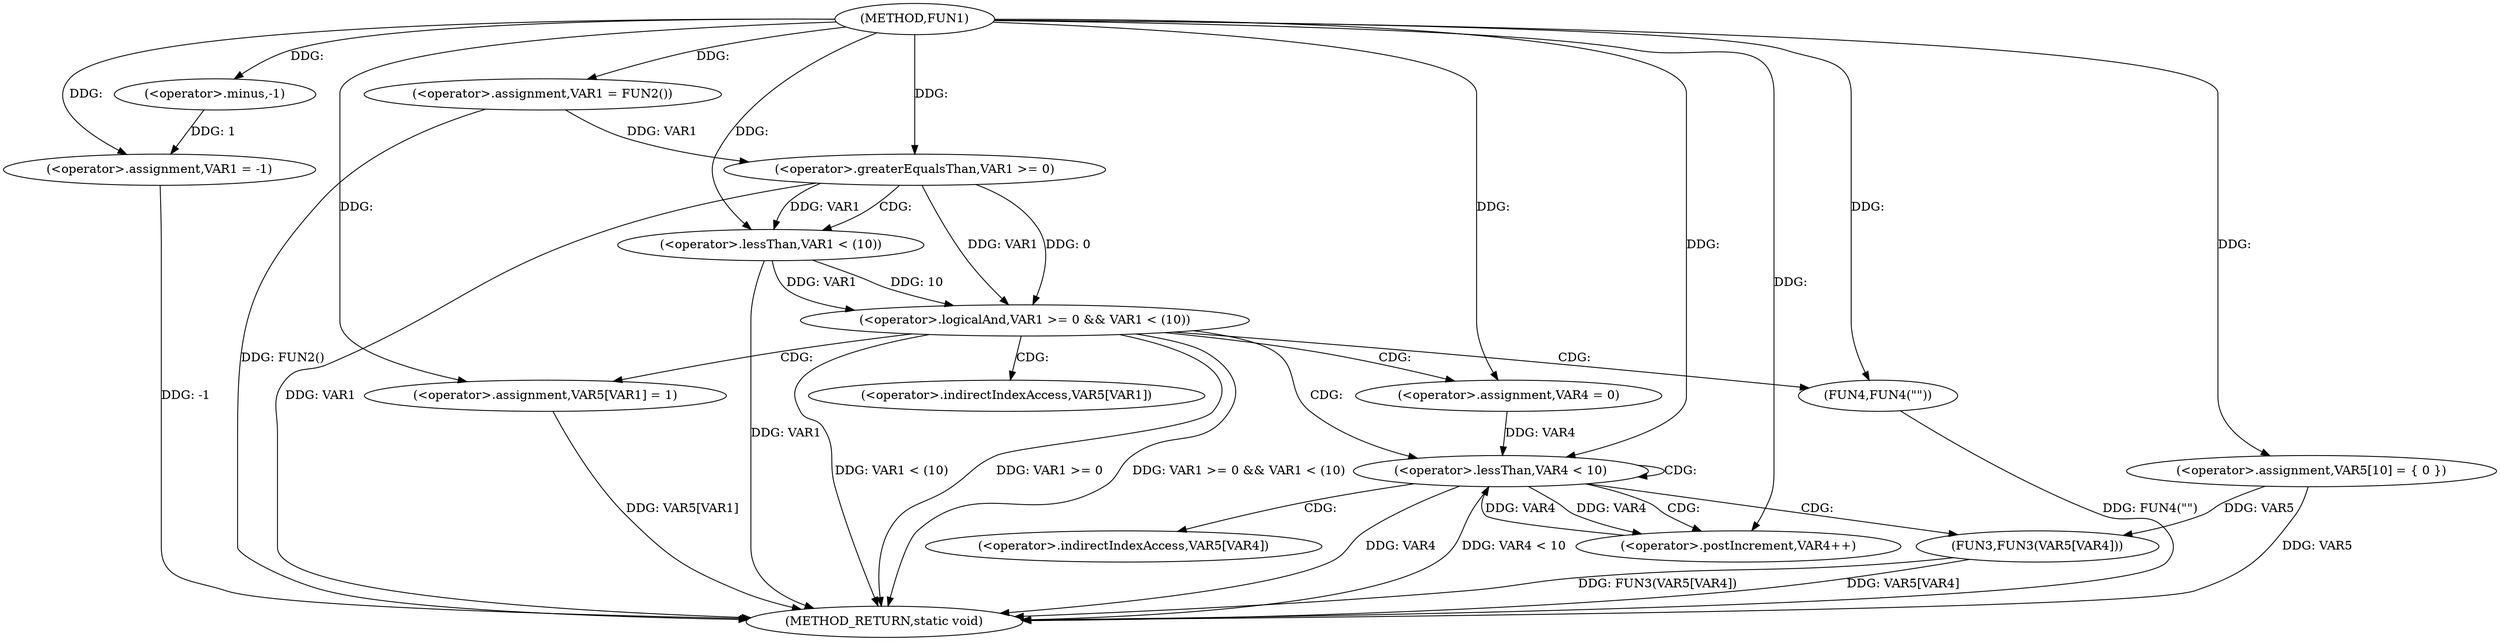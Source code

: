 digraph FUN1 {  
"1000100" [label = "(METHOD,FUN1)" ]
"1000151" [label = "(METHOD_RETURN,static void)" ]
"1000103" [label = "(<operator>.assignment,VAR1 = -1)" ]
"1000105" [label = "(<operator>.minus,-1)" ]
"1000109" [label = "(<operator>.assignment,VAR1 = FUN2())" ]
"1000117" [label = "(<operator>.assignment,VAR5[10] = { 0 })" ]
"1000120" [label = "(<operator>.logicalAnd,VAR1 >= 0 && VAR1 < (10))" ]
"1000121" [label = "(<operator>.greaterEqualsThan,VAR1 >= 0)" ]
"1000124" [label = "(<operator>.lessThan,VAR1 < (10))" ]
"1000128" [label = "(<operator>.assignment,VAR5[VAR1] = 1)" ]
"1000134" [label = "(<operator>.assignment,VAR4 = 0)" ]
"1000137" [label = "(<operator>.lessThan,VAR4 < 10)" ]
"1000140" [label = "(<operator>.postIncrement,VAR4++)" ]
"1000143" [label = "(FUN3,FUN3(VAR5[VAR4]))" ]
"1000149" [label = "(FUN4,FUN4(\"\"))" ]
"1000129" [label = "(<operator>.indirectIndexAccess,VAR5[VAR1])" ]
"1000144" [label = "(<operator>.indirectIndexAccess,VAR5[VAR4])" ]
  "1000124" -> "1000151"  [ label = "DDG: VAR1"] 
  "1000103" -> "1000151"  [ label = "DDG: -1"] 
  "1000120" -> "1000151"  [ label = "DDG: VAR1 >= 0"] 
  "1000149" -> "1000151"  [ label = "DDG: FUN4(\"\")"] 
  "1000117" -> "1000151"  [ label = "DDG: VAR5"] 
  "1000120" -> "1000151"  [ label = "DDG: VAR1 >= 0 && VAR1 < (10)"] 
  "1000109" -> "1000151"  [ label = "DDG: FUN2()"] 
  "1000120" -> "1000151"  [ label = "DDG: VAR1 < (10)"] 
  "1000128" -> "1000151"  [ label = "DDG: VAR5[VAR1]"] 
  "1000143" -> "1000151"  [ label = "DDG: VAR5[VAR4]"] 
  "1000143" -> "1000151"  [ label = "DDG: FUN3(VAR5[VAR4])"] 
  "1000121" -> "1000151"  [ label = "DDG: VAR1"] 
  "1000137" -> "1000151"  [ label = "DDG: VAR4"] 
  "1000137" -> "1000151"  [ label = "DDG: VAR4 < 10"] 
  "1000105" -> "1000103"  [ label = "DDG: 1"] 
  "1000100" -> "1000103"  [ label = "DDG: "] 
  "1000100" -> "1000105"  [ label = "DDG: "] 
  "1000100" -> "1000109"  [ label = "DDG: "] 
  "1000100" -> "1000117"  [ label = "DDG: "] 
  "1000121" -> "1000120"  [ label = "DDG: VAR1"] 
  "1000121" -> "1000120"  [ label = "DDG: 0"] 
  "1000109" -> "1000121"  [ label = "DDG: VAR1"] 
  "1000100" -> "1000121"  [ label = "DDG: "] 
  "1000124" -> "1000120"  [ label = "DDG: VAR1"] 
  "1000124" -> "1000120"  [ label = "DDG: 10"] 
  "1000121" -> "1000124"  [ label = "DDG: VAR1"] 
  "1000100" -> "1000124"  [ label = "DDG: "] 
  "1000100" -> "1000128"  [ label = "DDG: "] 
  "1000100" -> "1000134"  [ label = "DDG: "] 
  "1000140" -> "1000137"  [ label = "DDG: VAR4"] 
  "1000134" -> "1000137"  [ label = "DDG: VAR4"] 
  "1000100" -> "1000137"  [ label = "DDG: "] 
  "1000137" -> "1000140"  [ label = "DDG: VAR4"] 
  "1000100" -> "1000140"  [ label = "DDG: "] 
  "1000117" -> "1000143"  [ label = "DDG: VAR5"] 
  "1000100" -> "1000149"  [ label = "DDG: "] 
  "1000120" -> "1000128"  [ label = "CDG: "] 
  "1000120" -> "1000137"  [ label = "CDG: "] 
  "1000120" -> "1000129"  [ label = "CDG: "] 
  "1000120" -> "1000149"  [ label = "CDG: "] 
  "1000120" -> "1000134"  [ label = "CDG: "] 
  "1000121" -> "1000124"  [ label = "CDG: "] 
  "1000137" -> "1000137"  [ label = "CDG: "] 
  "1000137" -> "1000143"  [ label = "CDG: "] 
  "1000137" -> "1000144"  [ label = "CDG: "] 
  "1000137" -> "1000140"  [ label = "CDG: "] 
}
